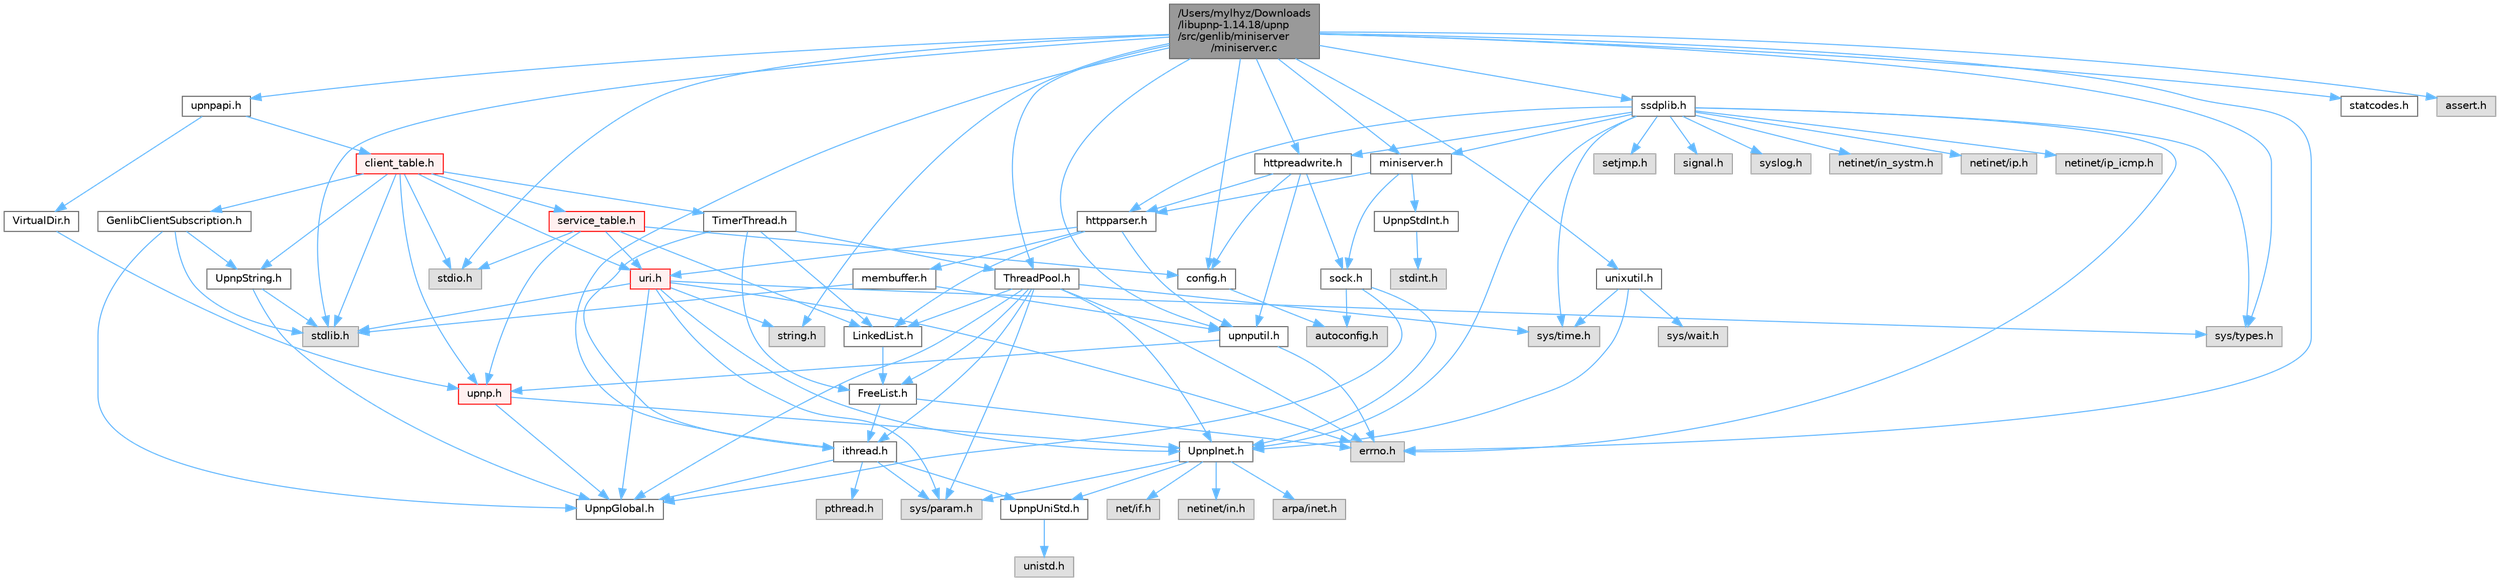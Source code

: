 digraph "/Users/mylhyz/Downloads/libupnp-1.14.18/upnp/src/genlib/miniserver/miniserver.c"
{
 // LATEX_PDF_SIZE
  bgcolor="transparent";
  edge [fontname=Helvetica,fontsize=10,labelfontname=Helvetica,labelfontsize=10];
  node [fontname=Helvetica,fontsize=10,shape=box,height=0.2,width=0.4];
  Node1 [id="Node000001",label="/Users/mylhyz/Downloads\l/libupnp-1.14.18/upnp\l/src/genlib/miniserver\l/miniserver.c",height=0.2,width=0.4,color="gray40", fillcolor="grey60", style="filled", fontcolor="black",tooltip="Implements the functionality and utility functions used by the Miniserver module."];
  Node1 -> Node2 [id="edge1_Node000001_Node000002",color="steelblue1",style="solid",tooltip=" "];
  Node2 [id="Node000002",label="config.h",height=0.2,width=0.4,color="grey40", fillcolor="white", style="filled",URL="$config_8h_source.html",tooltip=" "];
  Node2 -> Node3 [id="edge2_Node000002_Node000003",color="steelblue1",style="solid",tooltip=" "];
  Node3 [id="Node000003",label="autoconfig.h",height=0.2,width=0.4,color="grey60", fillcolor="#E0E0E0", style="filled",tooltip=" "];
  Node1 -> Node4 [id="edge3_Node000001_Node000004",color="steelblue1",style="solid",tooltip=" "];
  Node4 [id="Node000004",label="miniserver.h",height=0.2,width=0.4,color="grey40", fillcolor="white", style="filled",URL="$miniserver_8h.html",tooltip=" "];
  Node4 -> Node5 [id="edge4_Node000004_Node000005",color="steelblue1",style="solid",tooltip=" "];
  Node5 [id="Node000005",label="UpnpStdInt.h",height=0.2,width=0.4,color="grey40", fillcolor="white", style="filled",URL="$UpnpStdInt_8h_source.html",tooltip=" "];
  Node5 -> Node6 [id="edge5_Node000005_Node000006",color="steelblue1",style="solid",tooltip=" "];
  Node6 [id="Node000006",label="stdint.h",height=0.2,width=0.4,color="grey60", fillcolor="#E0E0E0", style="filled",tooltip=" "];
  Node4 -> Node7 [id="edge6_Node000004_Node000007",color="steelblue1",style="solid",tooltip=" "];
  Node7 [id="Node000007",label="httpparser.h",height=0.2,width=0.4,color="grey40", fillcolor="white", style="filled",URL="$httpparser_8h.html",tooltip=" "];
  Node7 -> Node8 [id="edge7_Node000007_Node000008",color="steelblue1",style="solid",tooltip=" "];
  Node8 [id="Node000008",label="LinkedList.h",height=0.2,width=0.4,color="grey40", fillcolor="white", style="filled",URL="$LinkedList_8h.html",tooltip=" "];
  Node8 -> Node9 [id="edge8_Node000008_Node000009",color="steelblue1",style="solid",tooltip=" "];
  Node9 [id="Node000009",label="FreeList.h",height=0.2,width=0.4,color="grey40", fillcolor="white", style="filled",URL="$FreeList_8h.html",tooltip=" "];
  Node9 -> Node10 [id="edge9_Node000009_Node000010",color="steelblue1",style="solid",tooltip=" "];
  Node10 [id="Node000010",label="ithread.h",height=0.2,width=0.4,color="grey40", fillcolor="white", style="filled",URL="$ithread_8h.html",tooltip=" "];
  Node10 -> Node11 [id="edge10_Node000010_Node000011",color="steelblue1",style="solid",tooltip=" "];
  Node11 [id="Node000011",label="sys/param.h",height=0.2,width=0.4,color="grey60", fillcolor="#E0E0E0", style="filled",tooltip=" "];
  Node10 -> Node12 [id="edge11_Node000010_Node000012",color="steelblue1",style="solid",tooltip=" "];
  Node12 [id="Node000012",label="UpnpGlobal.h",height=0.2,width=0.4,color="grey40", fillcolor="white", style="filled",URL="$UpnpGlobal_8h.html",tooltip="Defines constants that for some reason are not defined on some systems."];
  Node10 -> Node13 [id="edge12_Node000010_Node000013",color="steelblue1",style="solid",tooltip=" "];
  Node13 [id="Node000013",label="UpnpUniStd.h",height=0.2,width=0.4,color="grey40", fillcolor="white", style="filled",URL="$UpnpUniStd_8h_source.html",tooltip=" "];
  Node13 -> Node14 [id="edge13_Node000013_Node000014",color="steelblue1",style="solid",tooltip=" "];
  Node14 [id="Node000014",label="unistd.h",height=0.2,width=0.4,color="grey60", fillcolor="#E0E0E0", style="filled",tooltip=" "];
  Node10 -> Node15 [id="edge14_Node000010_Node000015",color="steelblue1",style="solid",tooltip=" "];
  Node15 [id="Node000015",label="pthread.h",height=0.2,width=0.4,color="grey60", fillcolor="#E0E0E0", style="filled",tooltip=" "];
  Node9 -> Node16 [id="edge15_Node000009_Node000016",color="steelblue1",style="solid",tooltip=" "];
  Node16 [id="Node000016",label="errno.h",height=0.2,width=0.4,color="grey60", fillcolor="#E0E0E0", style="filled",tooltip=" "];
  Node7 -> Node17 [id="edge16_Node000007_Node000017",color="steelblue1",style="solid",tooltip=" "];
  Node17 [id="Node000017",label="membuffer.h",height=0.2,width=0.4,color="grey40", fillcolor="white", style="filled",URL="$membuffer_8h.html",tooltip=" "];
  Node17 -> Node18 [id="edge17_Node000017_Node000018",color="steelblue1",style="solid",tooltip=" "];
  Node18 [id="Node000018",label="upnputil.h",height=0.2,width=0.4,color="grey40", fillcolor="white", style="filled",URL="$upnputil_8h.html",tooltip=" "];
  Node18 -> Node19 [id="edge18_Node000018_Node000019",color="steelblue1",style="solid",tooltip=" "];
  Node19 [id="Node000019",label="upnp.h",height=0.2,width=0.4,color="red", fillcolor="#FFF0F0", style="filled",URL="$upnp_8h.html",tooltip=" "];
  Node19 -> Node12 [id="edge19_Node000019_Node000012",color="steelblue1",style="solid",tooltip=" "];
  Node19 -> Node20 [id="edge20_Node000019_Node000020",color="steelblue1",style="solid",tooltip=" "];
  Node20 [id="Node000020",label="UpnpInet.h",height=0.2,width=0.4,color="grey40", fillcolor="white", style="filled",URL="$UpnpInet_8h.html",tooltip="Provides a platform independent way to include TCP/IP types and functions."];
  Node20 -> Node13 [id="edge21_Node000020_Node000013",color="steelblue1",style="solid",tooltip=" "];
  Node20 -> Node11 [id="edge22_Node000020_Node000011",color="steelblue1",style="solid",tooltip=" "];
  Node20 -> Node21 [id="edge23_Node000020_Node000021",color="steelblue1",style="solid",tooltip=" "];
  Node21 [id="Node000021",label="arpa/inet.h",height=0.2,width=0.4,color="grey60", fillcolor="#E0E0E0", style="filled",tooltip=" "];
  Node20 -> Node22 [id="edge24_Node000020_Node000022",color="steelblue1",style="solid",tooltip=" "];
  Node22 [id="Node000022",label="net/if.h",height=0.2,width=0.4,color="grey60", fillcolor="#E0E0E0", style="filled",tooltip=" "];
  Node20 -> Node23 [id="edge25_Node000020_Node000023",color="steelblue1",style="solid",tooltip=" "];
  Node23 [id="Node000023",label="netinet/in.h",height=0.2,width=0.4,color="grey60", fillcolor="#E0E0E0", style="filled",tooltip=" "];
  Node18 -> Node16 [id="edge26_Node000018_Node000016",color="steelblue1",style="solid",tooltip=" "];
  Node17 -> Node27 [id="edge27_Node000017_Node000027",color="steelblue1",style="solid",tooltip=" "];
  Node27 [id="Node000027",label="stdlib.h",height=0.2,width=0.4,color="grey60", fillcolor="#E0E0E0", style="filled",tooltip=" "];
  Node7 -> Node18 [id="edge28_Node000007_Node000018",color="steelblue1",style="solid",tooltip=" "];
  Node7 -> Node41 [id="edge29_Node000007_Node000041",color="steelblue1",style="solid",tooltip=" "];
  Node41 [id="Node000041",label="uri.h",height=0.2,width=0.4,color="red", fillcolor="#FFF0F0", style="filled",URL="$uri_8h.html",tooltip=" "];
  Node41 -> Node11 [id="edge30_Node000041_Node000011",color="steelblue1",style="solid",tooltip=" "];
  Node41 -> Node12 [id="edge31_Node000041_Node000012",color="steelblue1",style="solid",tooltip=" "];
  Node41 -> Node20 [id="edge32_Node000041_Node000020",color="steelblue1",style="solid",tooltip=" "];
  Node41 -> Node16 [id="edge33_Node000041_Node000016",color="steelblue1",style="solid",tooltip=" "];
  Node41 -> Node27 [id="edge34_Node000041_Node000027",color="steelblue1",style="solid",tooltip=" "];
  Node41 -> Node44 [id="edge35_Node000041_Node000044",color="steelblue1",style="solid",tooltip=" "];
  Node44 [id="Node000044",label="string.h",height=0.2,width=0.4,color="grey60", fillcolor="#E0E0E0", style="filled",tooltip=" "];
  Node41 -> Node35 [id="edge36_Node000041_Node000035",color="steelblue1",style="solid",tooltip=" "];
  Node35 [id="Node000035",label="sys/types.h",height=0.2,width=0.4,color="grey60", fillcolor="#E0E0E0", style="filled",tooltip=" "];
  Node4 -> Node46 [id="edge37_Node000004_Node000046",color="steelblue1",style="solid",tooltip=" "];
  Node46 [id="Node000046",label="sock.h",height=0.2,width=0.4,color="grey40", fillcolor="white", style="filled",URL="$sock_8h.html",tooltip=" "];
  Node46 -> Node12 [id="edge38_Node000046_Node000012",color="steelblue1",style="solid",tooltip=" "];
  Node46 -> Node20 [id="edge39_Node000046_Node000020",color="steelblue1",style="solid",tooltip=" "];
  Node46 -> Node3 [id="edge40_Node000046_Node000003",color="steelblue1",style="solid",tooltip=" "];
  Node1 -> Node47 [id="edge41_Node000001_Node000047",color="steelblue1",style="solid",tooltip=" "];
  Node47 [id="Node000047",label="ThreadPool.h",height=0.2,width=0.4,color="grey40", fillcolor="white", style="filled",URL="$ThreadPool_8h.html",tooltip=" "];
  Node47 -> Node9 [id="edge42_Node000047_Node000009",color="steelblue1",style="solid",tooltip=" "];
  Node47 -> Node8 [id="edge43_Node000047_Node000008",color="steelblue1",style="solid",tooltip=" "];
  Node47 -> Node12 [id="edge44_Node000047_Node000012",color="steelblue1",style="solid",tooltip=" "];
  Node47 -> Node20 [id="edge45_Node000047_Node000020",color="steelblue1",style="solid",tooltip=" "];
  Node47 -> Node10 [id="edge46_Node000047_Node000010",color="steelblue1",style="solid",tooltip=" "];
  Node47 -> Node16 [id="edge47_Node000047_Node000016",color="steelblue1",style="solid",tooltip=" "];
  Node47 -> Node11 [id="edge48_Node000047_Node000011",color="steelblue1",style="solid",tooltip=" "];
  Node47 -> Node48 [id="edge49_Node000047_Node000048",color="steelblue1",style="solid",tooltip=" "];
  Node48 [id="Node000048",label="sys/time.h",height=0.2,width=0.4,color="grey60", fillcolor="#E0E0E0", style="filled",tooltip=" "];
  Node1 -> Node49 [id="edge50_Node000001_Node000049",color="steelblue1",style="solid",tooltip=" "];
  Node49 [id="Node000049",label="httpreadwrite.h",height=0.2,width=0.4,color="grey40", fillcolor="white", style="filled",URL="$httpreadwrite_8h_source.html",tooltip=" "];
  Node49 -> Node2 [id="edge51_Node000049_Node000002",color="steelblue1",style="solid",tooltip=" "];
  Node49 -> Node7 [id="edge52_Node000049_Node000007",color="steelblue1",style="solid",tooltip=" "];
  Node49 -> Node46 [id="edge53_Node000049_Node000046",color="steelblue1",style="solid",tooltip=" "];
  Node49 -> Node18 [id="edge54_Node000049_Node000018",color="steelblue1",style="solid",tooltip=" "];
  Node1 -> Node10 [id="edge55_Node000001_Node000010",color="steelblue1",style="solid",tooltip=" "];
  Node1 -> Node50 [id="edge56_Node000001_Node000050",color="steelblue1",style="solid",tooltip=" "];
  Node50 [id="Node000050",label="ssdplib.h",height=0.2,width=0.4,color="grey40", fillcolor="white", style="filled",URL="$ssdplib_8h.html",tooltip=" "];
  Node50 -> Node20 [id="edge57_Node000050_Node000020",color="steelblue1",style="solid",tooltip=" "];
  Node50 -> Node7 [id="edge58_Node000050_Node000007",color="steelblue1",style="solid",tooltip=" "];
  Node50 -> Node49 [id="edge59_Node000050_Node000049",color="steelblue1",style="solid",tooltip=" "];
  Node50 -> Node4 [id="edge60_Node000050_Node000004",color="steelblue1",style="solid",tooltip=" "];
  Node50 -> Node16 [id="edge61_Node000050_Node000016",color="steelblue1",style="solid",tooltip=" "];
  Node50 -> Node51 [id="edge62_Node000050_Node000051",color="steelblue1",style="solid",tooltip=" "];
  Node51 [id="Node000051",label="setjmp.h",height=0.2,width=0.4,color="grey60", fillcolor="#E0E0E0", style="filled",tooltip=" "];
  Node50 -> Node52 [id="edge63_Node000050_Node000052",color="steelblue1",style="solid",tooltip=" "];
  Node52 [id="Node000052",label="signal.h",height=0.2,width=0.4,color="grey60", fillcolor="#E0E0E0", style="filled",tooltip=" "];
  Node50 -> Node35 [id="edge64_Node000050_Node000035",color="steelblue1",style="solid",tooltip=" "];
  Node50 -> Node53 [id="edge65_Node000050_Node000053",color="steelblue1",style="solid",tooltip=" "];
  Node53 [id="Node000053",label="syslog.h",height=0.2,width=0.4,color="grey60", fillcolor="#E0E0E0", style="filled",tooltip=" "];
  Node50 -> Node54 [id="edge66_Node000050_Node000054",color="steelblue1",style="solid",tooltip=" "];
  Node54 [id="Node000054",label="netinet/in_systm.h",height=0.2,width=0.4,color="grey60", fillcolor="#E0E0E0", style="filled",tooltip=" "];
  Node50 -> Node55 [id="edge67_Node000050_Node000055",color="steelblue1",style="solid",tooltip=" "];
  Node55 [id="Node000055",label="netinet/ip.h",height=0.2,width=0.4,color="grey60", fillcolor="#E0E0E0", style="filled",tooltip=" "];
  Node50 -> Node56 [id="edge68_Node000050_Node000056",color="steelblue1",style="solid",tooltip=" "];
  Node56 [id="Node000056",label="netinet/ip_icmp.h",height=0.2,width=0.4,color="grey60", fillcolor="#E0E0E0", style="filled",tooltip=" "];
  Node50 -> Node48 [id="edge69_Node000050_Node000048",color="steelblue1",style="solid",tooltip=" "];
  Node1 -> Node57 [id="edge70_Node000001_Node000057",color="steelblue1",style="solid",tooltip=" "];
  Node57 [id="Node000057",label="statcodes.h",height=0.2,width=0.4,color="grey40", fillcolor="white", style="filled",URL="$statcodes_8h_source.html",tooltip=" "];
  Node1 -> Node58 [id="edge71_Node000001_Node000058",color="steelblue1",style="solid",tooltip=" "];
  Node58 [id="Node000058",label="unixutil.h",height=0.2,width=0.4,color="grey40", fillcolor="white", style="filled",URL="$unixutil_8h_source.html",tooltip=" "];
  Node58 -> Node20 [id="edge72_Node000058_Node000020",color="steelblue1",style="solid",tooltip=" "];
  Node58 -> Node48 [id="edge73_Node000058_Node000048",color="steelblue1",style="solid",tooltip=" "];
  Node58 -> Node59 [id="edge74_Node000058_Node000059",color="steelblue1",style="solid",tooltip=" "];
  Node59 [id="Node000059",label="sys/wait.h",height=0.2,width=0.4,color="grey60", fillcolor="#E0E0E0", style="filled",tooltip=" "];
  Node1 -> Node60 [id="edge75_Node000001_Node000060",color="steelblue1",style="solid",tooltip=" "];
  Node60 [id="Node000060",label="upnpapi.h",height=0.2,width=0.4,color="grey40", fillcolor="white", style="filled",URL="$upnpapi_8h.html",tooltip=" "];
  Node60 -> Node61 [id="edge76_Node000060_Node000061",color="steelblue1",style="solid",tooltip=" "];
  Node61 [id="Node000061",label="VirtualDir.h",height=0.2,width=0.4,color="grey40", fillcolor="white", style="filled",URL="$VirtualDir_8h_source.html",tooltip=" "];
  Node61 -> Node19 [id="edge77_Node000061_Node000019",color="steelblue1",style="solid",tooltip=" "];
  Node60 -> Node62 [id="edge78_Node000060_Node000062",color="steelblue1",style="solid",tooltip=" "];
  Node62 [id="Node000062",label="client_table.h",height=0.2,width=0.4,color="red", fillcolor="#FFF0F0", style="filled",URL="$client__table_8h.html",tooltip=" "];
  Node62 -> Node63 [id="edge79_Node000062_Node000063",color="steelblue1",style="solid",tooltip=" "];
  Node63 [id="Node000063",label="GenlibClientSubscription.h",height=0.2,width=0.4,color="grey40", fillcolor="white", style="filled",URL="$GenlibClientSubscription_8h.html",tooltip="Header file for GenlibClientSubscription methods."];
  Node63 -> Node27 [id="edge80_Node000063_Node000027",color="steelblue1",style="solid",tooltip=" "];
  Node63 -> Node12 [id="edge81_Node000063_Node000012",color="steelblue1",style="solid",tooltip=" "];
  Node63 -> Node28 [id="edge82_Node000063_Node000028",color="steelblue1",style="solid",tooltip=" "];
  Node28 [id="Node000028",label="UpnpString.h",height=0.2,width=0.4,color="grey40", fillcolor="white", style="filled",URL="$UpnpString_8h.html",tooltip="UpnpString object declaration."];
  Node28 -> Node12 [id="edge83_Node000028_Node000012",color="steelblue1",style="solid",tooltip=" "];
  Node28 -> Node27 [id="edge84_Node000028_Node000027",color="steelblue1",style="solid",tooltip=" "];
  Node62 -> Node64 [id="edge85_Node000062_Node000064",color="steelblue1",style="solid",tooltip=" "];
  Node64 [id="Node000064",label="TimerThread.h",height=0.2,width=0.4,color="grey40", fillcolor="white", style="filled",URL="$TimerThread_8h.html",tooltip=" "];
  Node64 -> Node9 [id="edge86_Node000064_Node000009",color="steelblue1",style="solid",tooltip=" "];
  Node64 -> Node8 [id="edge87_Node000064_Node000008",color="steelblue1",style="solid",tooltip=" "];
  Node64 -> Node47 [id="edge88_Node000064_Node000047",color="steelblue1",style="solid",tooltip=" "];
  Node64 -> Node10 [id="edge89_Node000064_Node000010",color="steelblue1",style="solid",tooltip=" "];
  Node62 -> Node28 [id="edge90_Node000062_Node000028",color="steelblue1",style="solid",tooltip=" "];
  Node62 -> Node65 [id="edge91_Node000062_Node000065",color="steelblue1",style="solid",tooltip=" "];
  Node65 [id="Node000065",label="service_table.h",height=0.2,width=0.4,color="red", fillcolor="#FFF0F0", style="filled",URL="$service__table_8h.html",tooltip=" "];
  Node65 -> Node8 [id="edge92_Node000065_Node000008",color="steelblue1",style="solid",tooltip=" "];
  Node65 -> Node2 [id="edge93_Node000065_Node000002",color="steelblue1",style="solid",tooltip=" "];
  Node65 -> Node19 [id="edge94_Node000065_Node000019",color="steelblue1",style="solid",tooltip=" "];
  Node65 -> Node41 [id="edge95_Node000065_Node000041",color="steelblue1",style="solid",tooltip=" "];
  Node65 -> Node67 [id="edge96_Node000065_Node000067",color="steelblue1",style="solid",tooltip=" "];
  Node67 [id="Node000067",label="stdio.h",height=0.2,width=0.4,color="grey60", fillcolor="#E0E0E0", style="filled",tooltip=" "];
  Node62 -> Node19 [id="edge97_Node000062_Node000019",color="steelblue1",style="solid",tooltip=" "];
  Node62 -> Node41 [id="edge98_Node000062_Node000041",color="steelblue1",style="solid",tooltip=" "];
  Node62 -> Node67 [id="edge99_Node000062_Node000067",color="steelblue1",style="solid",tooltip=" "];
  Node62 -> Node27 [id="edge100_Node000062_Node000027",color="steelblue1",style="solid",tooltip=" "];
  Node1 -> Node18 [id="edge101_Node000001_Node000018",color="steelblue1",style="solid",tooltip=" "];
  Node1 -> Node68 [id="edge102_Node000001_Node000068",color="steelblue1",style="solid",tooltip=" "];
  Node68 [id="Node000068",label="assert.h",height=0.2,width=0.4,color="grey60", fillcolor="#E0E0E0", style="filled",tooltip=" "];
  Node1 -> Node16 [id="edge103_Node000001_Node000016",color="steelblue1",style="solid",tooltip=" "];
  Node1 -> Node67 [id="edge104_Node000001_Node000067",color="steelblue1",style="solid",tooltip=" "];
  Node1 -> Node27 [id="edge105_Node000001_Node000027",color="steelblue1",style="solid",tooltip=" "];
  Node1 -> Node44 [id="edge106_Node000001_Node000044",color="steelblue1",style="solid",tooltip=" "];
  Node1 -> Node35 [id="edge107_Node000001_Node000035",color="steelblue1",style="solid",tooltip=" "];
}
